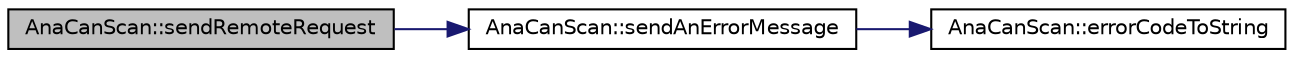 digraph "AnaCanScan::sendRemoteRequest"
{
 // LATEX_PDF_SIZE
  edge [fontname="Helvetica",fontsize="10",labelfontname="Helvetica",labelfontsize="10"];
  node [fontname="Helvetica",fontsize="10",shape=record];
  rankdir="LR";
  Node1 [label="AnaCanScan::sendRemoteRequest",height=0.2,width=0.4,color="black", fillcolor="grey75", style="filled", fontcolor="black",tooltip=" "];
  Node1 -> Node2 [color="midnightblue",fontsize="10",style="solid",fontname="Helvetica"];
  Node2 [label="AnaCanScan::sendAnErrorMessage",height=0.2,width=0.4,color="black", fillcolor="white", style="filled",URL="$classAnaCanScan.html#a6260e2ac6ce9c181ad5d64551ddeb60c",tooltip=" "];
  Node2 -> Node3 [color="midnightblue",fontsize="10",style="solid",fontname="Helvetica"];
  Node3 [label="AnaCanScan::errorCodeToString",height=0.2,width=0.4,color="black", fillcolor="white", style="filled",URL="$classAnaCanScan.html#a25489463d6a0a1f2f122a0bfc55bb318",tooltip=" "];
}

